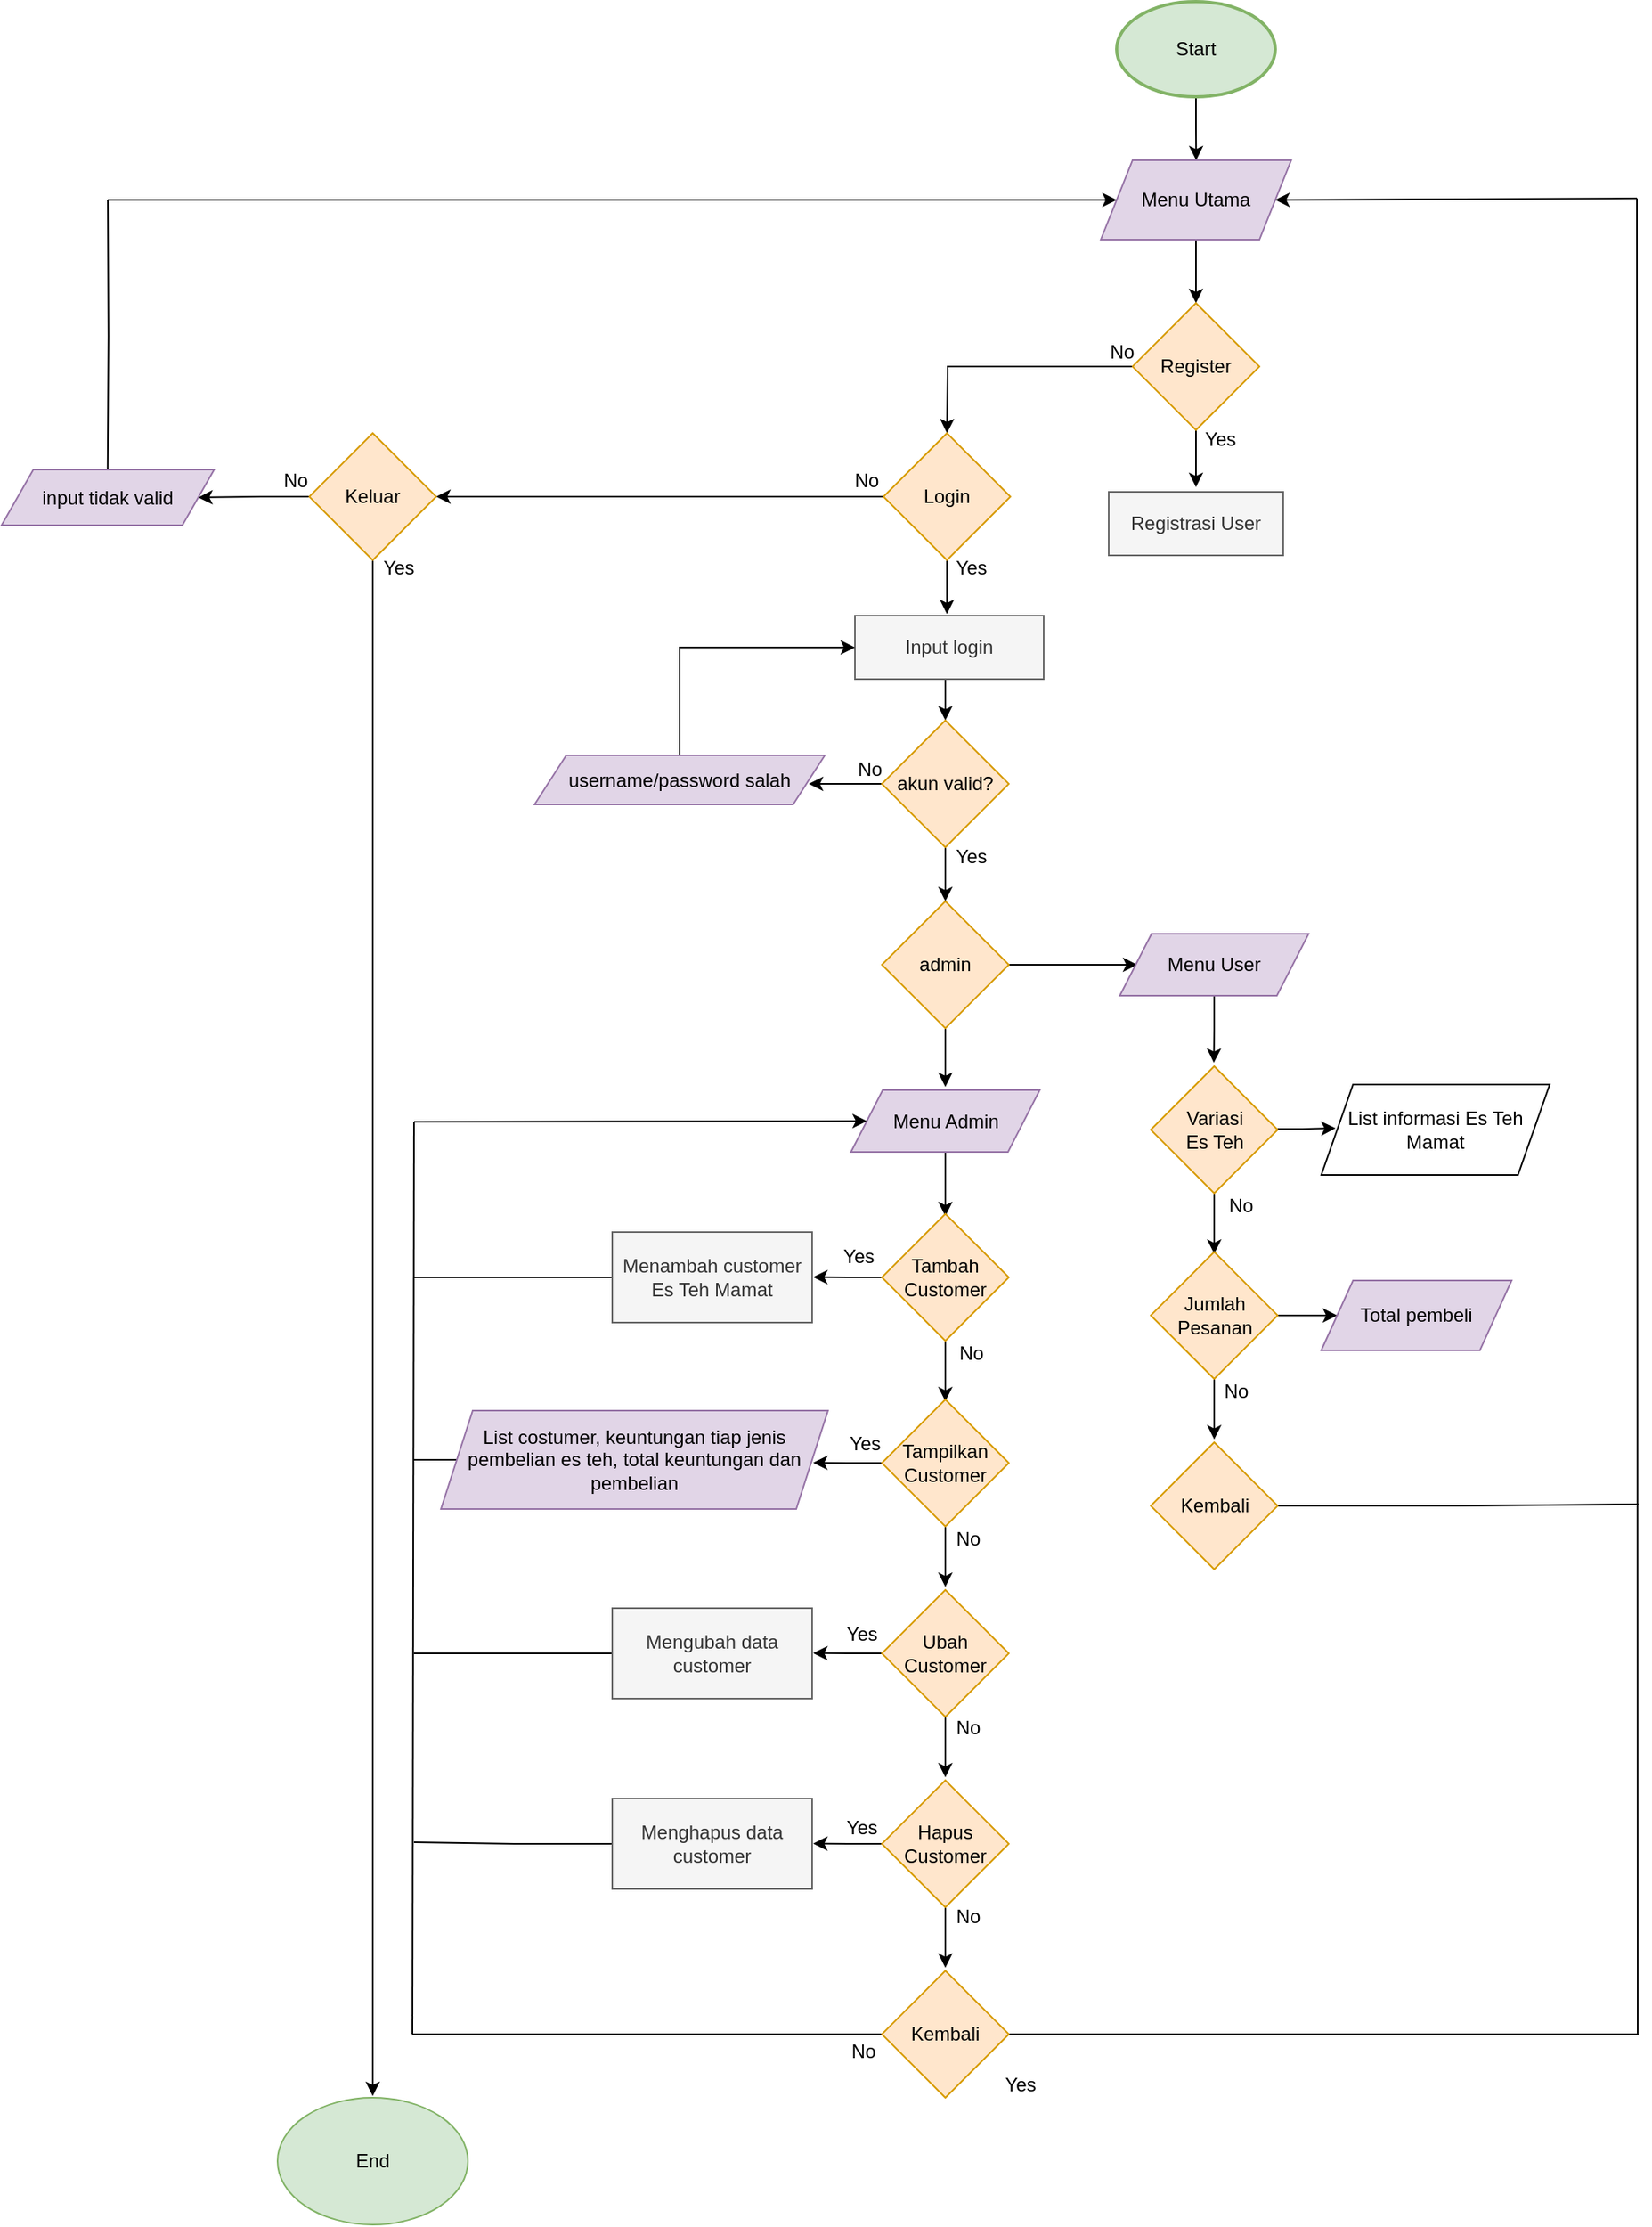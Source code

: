 <mxfile version="24.7.17">
  <diagram name="Page-1" id="psaYRLWhJM1OXI5JUv1E">
    <mxGraphModel dx="1657" dy="731" grid="0" gridSize="10" guides="1" tooltips="1" connect="1" arrows="1" fold="1" page="0" pageScale="1" pageWidth="1100" pageHeight="850" math="0" shadow="0">
      <root>
        <mxCell id="0" />
        <mxCell id="1" parent="0" />
        <mxCell id="k1Bq59QfBD5GOSJkM1TS-296" style="edgeStyle=orthogonalEdgeStyle;rounded=0;orthogonalLoop=1;jettySize=auto;html=1;exitX=0.5;exitY=1;exitDx=0;exitDy=0;exitPerimeter=0;" edge="1" parent="1" source="k1Bq59QfBD5GOSJkM1TS-295">
          <mxGeometry relative="1" as="geometry">
            <mxPoint x="570.143" y="120" as="targetPoint" />
          </mxGeometry>
        </mxCell>
        <mxCell id="k1Bq59QfBD5GOSJkM1TS-295" value="Start" style="strokeWidth=2;html=1;shape=mxgraph.flowchart.start_1;whiteSpace=wrap;fillColor=#d5e8d4;strokeColor=#82b366;" vertex="1" parent="1">
          <mxGeometry x="520" y="20" width="100" height="60" as="geometry" />
        </mxCell>
        <mxCell id="k1Bq59QfBD5GOSJkM1TS-300" style="edgeStyle=orthogonalEdgeStyle;rounded=0;orthogonalLoop=1;jettySize=auto;html=1;exitX=0.5;exitY=1;exitDx=0;exitDy=0;" edge="1" parent="1" source="k1Bq59QfBD5GOSJkM1TS-299">
          <mxGeometry relative="1" as="geometry">
            <mxPoint x="570" y="210" as="targetPoint" />
          </mxGeometry>
        </mxCell>
        <mxCell id="k1Bq59QfBD5GOSJkM1TS-299" value="Menu Utama" style="shape=parallelogram;perimeter=parallelogramPerimeter;whiteSpace=wrap;html=1;fixedSize=1;fillColor=#e1d5e7;strokeColor=#9673a6;" vertex="1" parent="1">
          <mxGeometry x="510" y="120" width="120" height="50" as="geometry" />
        </mxCell>
        <mxCell id="k1Bq59QfBD5GOSJkM1TS-311" style="edgeStyle=orthogonalEdgeStyle;rounded=0;orthogonalLoop=1;jettySize=auto;html=1;exitX=0;exitY=0.5;exitDx=0;exitDy=0;" edge="1" parent="1" source="k1Bq59QfBD5GOSJkM1TS-302">
          <mxGeometry relative="1" as="geometry">
            <mxPoint x="413" y="292" as="targetPoint" />
          </mxGeometry>
        </mxCell>
        <mxCell id="k1Bq59QfBD5GOSJkM1TS-338" style="edgeStyle=orthogonalEdgeStyle;rounded=0;orthogonalLoop=1;jettySize=auto;html=1;exitX=0.5;exitY=1;exitDx=0;exitDy=0;" edge="1" parent="1" source="k1Bq59QfBD5GOSJkM1TS-302">
          <mxGeometry relative="1" as="geometry">
            <mxPoint x="570" y="326" as="targetPoint" />
          </mxGeometry>
        </mxCell>
        <mxCell id="k1Bq59QfBD5GOSJkM1TS-302" value="Register" style="rhombus;whiteSpace=wrap;html=1;fillColor=#ffe6cc;strokeColor=#d79b00;" vertex="1" parent="1">
          <mxGeometry x="530" y="210" width="80" height="80" as="geometry" />
        </mxCell>
        <mxCell id="k1Bq59QfBD5GOSJkM1TS-309" value="Registrasi User" style="rounded=0;whiteSpace=wrap;html=1;fillColor=#f5f5f5;fontColor=#333333;strokeColor=#666666;" vertex="1" parent="1">
          <mxGeometry x="515" y="329" width="110" height="40" as="geometry" />
        </mxCell>
        <mxCell id="k1Bq59QfBD5GOSJkM1TS-314" value="No" style="text;html=1;align=center;verticalAlign=middle;resizable=0;points=[];autosize=1;strokeColor=none;fillColor=none;" vertex="1" parent="1">
          <mxGeometry x="506" y="228" width="33" height="26" as="geometry" />
        </mxCell>
        <mxCell id="k1Bq59QfBD5GOSJkM1TS-317" style="edgeStyle=orthogonalEdgeStyle;rounded=0;orthogonalLoop=1;jettySize=auto;html=1;exitX=0;exitY=0.5;exitDx=0;exitDy=0;entryX=1;entryY=0.5;entryDx=0;entryDy=0;" edge="1" parent="1" source="k1Bq59QfBD5GOSJkM1TS-315" target="k1Bq59QfBD5GOSJkM1TS-369">
          <mxGeometry relative="1" as="geometry">
            <mxPoint x="125" y="332" as="targetPoint" />
            <mxPoint x="327" y="333" as="sourcePoint" />
          </mxGeometry>
        </mxCell>
        <mxCell id="k1Bq59QfBD5GOSJkM1TS-339" style="edgeStyle=orthogonalEdgeStyle;rounded=0;orthogonalLoop=1;jettySize=auto;html=1;exitX=0.5;exitY=1;exitDx=0;exitDy=0;" edge="1" parent="1" source="k1Bq59QfBD5GOSJkM1TS-315">
          <mxGeometry relative="1" as="geometry">
            <mxPoint x="413" y="406" as="targetPoint" />
          </mxGeometry>
        </mxCell>
        <mxCell id="k1Bq59QfBD5GOSJkM1TS-315" value="Login" style="rhombus;whiteSpace=wrap;html=1;fillColor=#ffe6cc;strokeColor=#d79b00;" vertex="1" parent="1">
          <mxGeometry x="373" y="292" width="80" height="80" as="geometry" />
        </mxCell>
        <mxCell id="k1Bq59QfBD5GOSJkM1TS-320" style="edgeStyle=orthogonalEdgeStyle;rounded=0;orthogonalLoop=1;jettySize=auto;html=1;exitX=0.5;exitY=1;exitDx=0;exitDy=0;entryX=0.5;entryY=0;entryDx=0;entryDy=0;" edge="1" parent="1" source="k1Bq59QfBD5GOSJkM1TS-318" target="k1Bq59QfBD5GOSJkM1TS-319">
          <mxGeometry relative="1" as="geometry" />
        </mxCell>
        <mxCell id="k1Bq59QfBD5GOSJkM1TS-318" value="Input login" style="rounded=0;whiteSpace=wrap;html=1;fillColor=#f5f5f5;fontColor=#333333;strokeColor=#666666;" vertex="1" parent="1">
          <mxGeometry x="355" y="407" width="119" height="40" as="geometry" />
        </mxCell>
        <mxCell id="k1Bq59QfBD5GOSJkM1TS-321" style="edgeStyle=orthogonalEdgeStyle;rounded=0;orthogonalLoop=1;jettySize=auto;html=1;exitX=0;exitY=0.5;exitDx=0;exitDy=0;" edge="1" parent="1" source="k1Bq59QfBD5GOSJkM1TS-319">
          <mxGeometry relative="1" as="geometry">
            <mxPoint x="325.931" y="512.966" as="targetPoint" />
          </mxGeometry>
        </mxCell>
        <mxCell id="k1Bq59QfBD5GOSJkM1TS-341" style="edgeStyle=orthogonalEdgeStyle;rounded=0;orthogonalLoop=1;jettySize=auto;html=1;exitX=0.5;exitY=1;exitDx=0;exitDy=0;entryX=0.5;entryY=0;entryDx=0;entryDy=0;" edge="1" parent="1" source="k1Bq59QfBD5GOSJkM1TS-319" target="k1Bq59QfBD5GOSJkM1TS-327">
          <mxGeometry relative="1" as="geometry">
            <mxPoint x="412" y="580.5" as="targetPoint" />
          </mxGeometry>
        </mxCell>
        <mxCell id="k1Bq59QfBD5GOSJkM1TS-319" value="akun valid?" style="rhombus;whiteSpace=wrap;html=1;fillColor=#ffe6cc;strokeColor=#d79b00;" vertex="1" parent="1">
          <mxGeometry x="372" y="473" width="80" height="80" as="geometry" />
        </mxCell>
        <mxCell id="k1Bq59QfBD5GOSJkM1TS-326" style="edgeStyle=orthogonalEdgeStyle;rounded=0;orthogonalLoop=1;jettySize=auto;html=1;exitX=0.5;exitY=0;exitDx=0;exitDy=0;entryX=0;entryY=0.5;entryDx=0;entryDy=0;" edge="1" parent="1" source="k1Bq59QfBD5GOSJkM1TS-325" target="k1Bq59QfBD5GOSJkM1TS-318">
          <mxGeometry relative="1" as="geometry">
            <mxPoint x="244.667" y="427.333" as="targetPoint" />
          </mxGeometry>
        </mxCell>
        <mxCell id="k1Bq59QfBD5GOSJkM1TS-325" value="username/password salah" style="shape=parallelogram;perimeter=parallelogramPerimeter;whiteSpace=wrap;html=1;fixedSize=1;fillColor=#e1d5e7;strokeColor=#9673a6;" vertex="1" parent="1">
          <mxGeometry x="153" y="495" width="183" height="31" as="geometry" />
        </mxCell>
        <mxCell id="k1Bq59QfBD5GOSJkM1TS-343" style="edgeStyle=orthogonalEdgeStyle;rounded=0;orthogonalLoop=1;jettySize=auto;html=1;exitX=0.5;exitY=1;exitDx=0;exitDy=0;entryX=0.5;entryY=0;entryDx=0;entryDy=0;" edge="1" parent="1" source="k1Bq59QfBD5GOSJkM1TS-327">
          <mxGeometry relative="1" as="geometry">
            <mxPoint x="412" y="704" as="targetPoint" />
          </mxGeometry>
        </mxCell>
        <mxCell id="k1Bq59QfBD5GOSJkM1TS-345" value="" style="edgeStyle=orthogonalEdgeStyle;rounded=0;orthogonalLoop=1;jettySize=auto;html=1;" edge="1" parent="1" source="k1Bq59QfBD5GOSJkM1TS-327">
          <mxGeometry relative="1" as="geometry">
            <mxPoint x="533" y="627" as="targetPoint" />
          </mxGeometry>
        </mxCell>
        <mxCell id="k1Bq59QfBD5GOSJkM1TS-327" value="admin" style="rhombus;whiteSpace=wrap;html=1;fillColor=#ffe6cc;strokeColor=#d79b00;" vertex="1" parent="1">
          <mxGeometry x="372" y="587" width="80" height="80" as="geometry" />
        </mxCell>
        <mxCell id="k1Bq59QfBD5GOSJkM1TS-328" value="Yes" style="text;html=1;align=center;verticalAlign=middle;resizable=0;points=[];autosize=1;strokeColor=none;fillColor=none;" vertex="1" parent="1">
          <mxGeometry x="409" y="364" width="38" height="26" as="geometry" />
        </mxCell>
        <mxCell id="k1Bq59QfBD5GOSJkM1TS-329" value="No" style="text;html=1;align=center;verticalAlign=middle;resizable=0;points=[];autosize=1;strokeColor=none;fillColor=none;" vertex="1" parent="1">
          <mxGeometry x="345" y="309" width="33" height="26" as="geometry" />
        </mxCell>
        <mxCell id="k1Bq59QfBD5GOSJkM1TS-332" value="No" style="text;html=1;align=center;verticalAlign=middle;resizable=0;points=[];autosize=1;strokeColor=none;fillColor=none;" vertex="1" parent="1">
          <mxGeometry x="347" y="491" width="33" height="26" as="geometry" />
        </mxCell>
        <mxCell id="k1Bq59QfBD5GOSJkM1TS-333" value="Yes" style="text;html=1;align=center;verticalAlign=middle;resizable=0;points=[];autosize=1;strokeColor=none;fillColor=none;" vertex="1" parent="1">
          <mxGeometry x="409" y="546" width="38" height="26" as="geometry" />
        </mxCell>
        <mxCell id="k1Bq59QfBD5GOSJkM1TS-340" value="Yes" style="text;html=1;align=center;verticalAlign=middle;resizable=0;points=[];autosize=1;strokeColor=none;fillColor=none;" vertex="1" parent="1">
          <mxGeometry x="566" y="283" width="38" height="26" as="geometry" />
        </mxCell>
        <mxCell id="k1Bq59QfBD5GOSJkM1TS-402" style="edgeStyle=orthogonalEdgeStyle;rounded=0;orthogonalLoop=1;jettySize=auto;html=1;exitX=0.5;exitY=1;exitDx=0;exitDy=0;" edge="1" parent="1" source="k1Bq59QfBD5GOSJkM1TS-351">
          <mxGeometry relative="1" as="geometry">
            <mxPoint x="581.25" y="688.75" as="targetPoint" />
          </mxGeometry>
        </mxCell>
        <mxCell id="k1Bq59QfBD5GOSJkM1TS-351" value="Menu User" style="shape=parallelogram;perimeter=parallelogramPerimeter;whiteSpace=wrap;html=1;fixedSize=1;fillColor=#e1d5e7;strokeColor=#9673a6;" vertex="1" parent="1">
          <mxGeometry x="522" y="607.5" width="119" height="39" as="geometry" />
        </mxCell>
        <mxCell id="k1Bq59QfBD5GOSJkM1TS-353" style="edgeStyle=orthogonalEdgeStyle;rounded=0;orthogonalLoop=1;jettySize=auto;html=1;exitX=0.5;exitY=1;exitDx=0;exitDy=0;" edge="1" parent="1" source="k1Bq59QfBD5GOSJkM1TS-352">
          <mxGeometry relative="1" as="geometry">
            <mxPoint x="412" y="785.5" as="targetPoint" />
          </mxGeometry>
        </mxCell>
        <mxCell id="k1Bq59QfBD5GOSJkM1TS-352" value="Menu Admin" style="shape=parallelogram;perimeter=parallelogramPerimeter;whiteSpace=wrap;html=1;fixedSize=1;fillColor=#e1d5e7;strokeColor=#9673a6;" vertex="1" parent="1">
          <mxGeometry x="352.5" y="706" width="119" height="39" as="geometry" />
        </mxCell>
        <mxCell id="k1Bq59QfBD5GOSJkM1TS-355" style="edgeStyle=orthogonalEdgeStyle;rounded=0;orthogonalLoop=1;jettySize=auto;html=1;exitX=0;exitY=0.5;exitDx=0;exitDy=0;" edge="1" parent="1" source="k1Bq59QfBD5GOSJkM1TS-354">
          <mxGeometry relative="1" as="geometry">
            <mxPoint x="328.667" y="823.833" as="targetPoint" />
          </mxGeometry>
        </mxCell>
        <mxCell id="k1Bq59QfBD5GOSJkM1TS-356" style="edgeStyle=orthogonalEdgeStyle;rounded=0;orthogonalLoop=1;jettySize=auto;html=1;exitX=0.5;exitY=1;exitDx=0;exitDy=0;" edge="1" parent="1" source="k1Bq59QfBD5GOSJkM1TS-354">
          <mxGeometry relative="1" as="geometry">
            <mxPoint x="412" y="902.167" as="targetPoint" />
          </mxGeometry>
        </mxCell>
        <mxCell id="k1Bq59QfBD5GOSJkM1TS-354" value="Tambah Customer" style="rhombus;whiteSpace=wrap;html=1;fillColor=#ffe6cc;strokeColor=#d79b00;" vertex="1" parent="1">
          <mxGeometry x="372" y="784" width="80" height="80" as="geometry" />
        </mxCell>
        <mxCell id="k1Bq59QfBD5GOSJkM1TS-357" style="edgeStyle=orthogonalEdgeStyle;rounded=0;orthogonalLoop=1;jettySize=auto;html=1;exitX=0;exitY=0.5;exitDx=0;exitDy=0;" edge="1" parent="1" source="k1Bq59QfBD5GOSJkM1TS-359">
          <mxGeometry relative="1" as="geometry">
            <mxPoint x="328.667" y="940.833" as="targetPoint" />
          </mxGeometry>
        </mxCell>
        <mxCell id="k1Bq59QfBD5GOSJkM1TS-358" style="edgeStyle=orthogonalEdgeStyle;rounded=0;orthogonalLoop=1;jettySize=auto;html=1;exitX=0.5;exitY=1;exitDx=0;exitDy=0;" edge="1" parent="1" source="k1Bq59QfBD5GOSJkM1TS-359">
          <mxGeometry relative="1" as="geometry">
            <mxPoint x="412" y="1019.167" as="targetPoint" />
          </mxGeometry>
        </mxCell>
        <mxCell id="k1Bq59QfBD5GOSJkM1TS-359" value="Tampilkan Customer" style="rhombus;whiteSpace=wrap;html=1;fillColor=#ffe6cc;strokeColor=#d79b00;" vertex="1" parent="1">
          <mxGeometry x="372" y="901" width="80" height="80" as="geometry" />
        </mxCell>
        <mxCell id="k1Bq59QfBD5GOSJkM1TS-360" style="edgeStyle=orthogonalEdgeStyle;rounded=0;orthogonalLoop=1;jettySize=auto;html=1;exitX=0;exitY=0.5;exitDx=0;exitDy=0;" edge="1" parent="1" source="k1Bq59QfBD5GOSJkM1TS-362">
          <mxGeometry relative="1" as="geometry">
            <mxPoint x="328.667" y="1060.833" as="targetPoint" />
          </mxGeometry>
        </mxCell>
        <mxCell id="k1Bq59QfBD5GOSJkM1TS-361" style="edgeStyle=orthogonalEdgeStyle;rounded=0;orthogonalLoop=1;jettySize=auto;html=1;exitX=0.5;exitY=1;exitDx=0;exitDy=0;" edge="1" parent="1" source="k1Bq59QfBD5GOSJkM1TS-362">
          <mxGeometry relative="1" as="geometry">
            <mxPoint x="412" y="1139.167" as="targetPoint" />
          </mxGeometry>
        </mxCell>
        <mxCell id="k1Bq59QfBD5GOSJkM1TS-362" value="Ubah Customer" style="rhombus;whiteSpace=wrap;html=1;fillColor=#ffe6cc;strokeColor=#d79b00;" vertex="1" parent="1">
          <mxGeometry x="372" y="1021" width="80" height="80" as="geometry" />
        </mxCell>
        <mxCell id="k1Bq59QfBD5GOSJkM1TS-363" style="edgeStyle=orthogonalEdgeStyle;rounded=0;orthogonalLoop=1;jettySize=auto;html=1;exitX=0;exitY=0.5;exitDx=0;exitDy=0;" edge="1" parent="1" source="k1Bq59QfBD5GOSJkM1TS-365">
          <mxGeometry relative="1" as="geometry">
            <mxPoint x="328.667" y="1180.833" as="targetPoint" />
          </mxGeometry>
        </mxCell>
        <mxCell id="k1Bq59QfBD5GOSJkM1TS-364" style="edgeStyle=orthogonalEdgeStyle;rounded=0;orthogonalLoop=1;jettySize=auto;html=1;exitX=0.5;exitY=1;exitDx=0;exitDy=0;" edge="1" parent="1" source="k1Bq59QfBD5GOSJkM1TS-365">
          <mxGeometry relative="1" as="geometry">
            <mxPoint x="412" y="1259.167" as="targetPoint" />
          </mxGeometry>
        </mxCell>
        <mxCell id="k1Bq59QfBD5GOSJkM1TS-365" value="Hapus Customer" style="rhombus;whiteSpace=wrap;html=1;fillColor=#ffe6cc;strokeColor=#d79b00;" vertex="1" parent="1">
          <mxGeometry x="372" y="1141" width="80" height="80" as="geometry" />
        </mxCell>
        <mxCell id="k1Bq59QfBD5GOSJkM1TS-366" style="edgeStyle=orthogonalEdgeStyle;rounded=0;orthogonalLoop=1;jettySize=auto;html=1;exitX=0;exitY=0.5;exitDx=0;exitDy=0;endArrow=none;endFill=0;" edge="1" parent="1" source="k1Bq59QfBD5GOSJkM1TS-368">
          <mxGeometry relative="1" as="geometry">
            <mxPoint x="76" y="1301" as="targetPoint" />
          </mxGeometry>
        </mxCell>
        <mxCell id="k1Bq59QfBD5GOSJkM1TS-418" style="edgeStyle=orthogonalEdgeStyle;rounded=0;orthogonalLoop=1;jettySize=auto;html=1;exitX=1;exitY=0.5;exitDx=0;exitDy=0;endArrow=none;endFill=0;" edge="1" parent="1" source="k1Bq59QfBD5GOSJkM1TS-368">
          <mxGeometry relative="1" as="geometry">
            <mxPoint x="848" y="144" as="targetPoint" />
          </mxGeometry>
        </mxCell>
        <mxCell id="k1Bq59QfBD5GOSJkM1TS-368" value="Kembali" style="rhombus;whiteSpace=wrap;html=1;fillColor=#ffe6cc;strokeColor=#d79b00;" vertex="1" parent="1">
          <mxGeometry x="372" y="1261" width="80" height="80" as="geometry" />
        </mxCell>
        <mxCell id="k1Bq59QfBD5GOSJkM1TS-370" style="edgeStyle=orthogonalEdgeStyle;rounded=0;orthogonalLoop=1;jettySize=auto;html=1;exitX=0;exitY=0.5;exitDx=0;exitDy=0;" edge="1" parent="1" source="k1Bq59QfBD5GOSJkM1TS-369" target="k1Bq59QfBD5GOSJkM1TS-371">
          <mxGeometry relative="1" as="geometry">
            <mxPoint x="-41" y="332" as="targetPoint" />
          </mxGeometry>
        </mxCell>
        <mxCell id="k1Bq59QfBD5GOSJkM1TS-376" style="edgeStyle=orthogonalEdgeStyle;rounded=0;orthogonalLoop=1;jettySize=auto;html=1;exitX=0.5;exitY=1;exitDx=0;exitDy=0;" edge="1" parent="1" source="k1Bq59QfBD5GOSJkM1TS-369">
          <mxGeometry relative="1" as="geometry">
            <mxPoint x="51" y="1340" as="targetPoint" />
          </mxGeometry>
        </mxCell>
        <mxCell id="k1Bq59QfBD5GOSJkM1TS-369" value="Keluar" style="rhombus;whiteSpace=wrap;html=1;fillColor=#ffe6cc;strokeColor=#d79b00;" vertex="1" parent="1">
          <mxGeometry x="11" y="292" width="80" height="80" as="geometry" />
        </mxCell>
        <mxCell id="k1Bq59QfBD5GOSJkM1TS-375" style="edgeStyle=orthogonalEdgeStyle;rounded=0;orthogonalLoop=1;jettySize=auto;html=1;exitX=0.5;exitY=0;exitDx=0;exitDy=0;endArrow=none;endFill=0;" edge="1" parent="1">
          <mxGeometry relative="1" as="geometry">
            <mxPoint x="-116" y="145" as="targetPoint" />
            <mxPoint x="-116.11" y="315" as="sourcePoint" />
          </mxGeometry>
        </mxCell>
        <mxCell id="k1Bq59QfBD5GOSJkM1TS-371" value="input tidak valid" style="shape=parallelogram;perimeter=parallelogramPerimeter;whiteSpace=wrap;html=1;fixedSize=1;fillColor=#e1d5e7;strokeColor=#9673a6;" vertex="1" parent="1">
          <mxGeometry x="-183" y="315" width="134" height="35" as="geometry" />
        </mxCell>
        <mxCell id="k1Bq59QfBD5GOSJkM1TS-374" value="" style="endArrow=classic;html=1;rounded=0;" edge="1" parent="1" target="k1Bq59QfBD5GOSJkM1TS-299">
          <mxGeometry width="50" height="50" relative="1" as="geometry">
            <mxPoint x="-116" y="145" as="sourcePoint" />
            <mxPoint x="-37" y="68" as="targetPoint" />
          </mxGeometry>
        </mxCell>
        <mxCell id="k1Bq59QfBD5GOSJkM1TS-377" value="No" style="text;html=1;align=center;verticalAlign=middle;resizable=0;points=[];autosize=1;strokeColor=none;fillColor=none;" vertex="1" parent="1">
          <mxGeometry x="-15" y="309" width="33" height="26" as="geometry" />
        </mxCell>
        <mxCell id="k1Bq59QfBD5GOSJkM1TS-378" value="Yes" style="text;html=1;align=center;verticalAlign=middle;resizable=0;points=[];autosize=1;strokeColor=none;fillColor=none;" vertex="1" parent="1">
          <mxGeometry x="48" y="364" width="38" height="26" as="geometry" />
        </mxCell>
        <mxCell id="k1Bq59QfBD5GOSJkM1TS-385" style="edgeStyle=orthogonalEdgeStyle;rounded=0;orthogonalLoop=1;jettySize=auto;html=1;exitX=0;exitY=0.5;exitDx=0;exitDy=0;endArrow=none;endFill=0;" edge="1" parent="1" source="k1Bq59QfBD5GOSJkM1TS-379">
          <mxGeometry relative="1" as="geometry">
            <mxPoint x="77" y="824" as="targetPoint" />
          </mxGeometry>
        </mxCell>
        <mxCell id="k1Bq59QfBD5GOSJkM1TS-379" value="Menambah customer Es Teh Mamat" style="rounded=0;whiteSpace=wrap;html=1;fillColor=#f5f5f5;fontColor=#333333;strokeColor=#666666;" vertex="1" parent="1">
          <mxGeometry x="202" y="795.5" width="126" height="57" as="geometry" />
        </mxCell>
        <mxCell id="k1Bq59QfBD5GOSJkM1TS-388" style="edgeStyle=orthogonalEdgeStyle;rounded=0;orthogonalLoop=1;jettySize=auto;html=1;exitX=0;exitY=0.5;exitDx=0;exitDy=0;endArrow=none;endFill=0;" edge="1" parent="1" source="k1Bq59QfBD5GOSJkM1TS-380">
          <mxGeometry relative="1" as="geometry">
            <mxPoint x="77" y="1061" as="targetPoint" />
          </mxGeometry>
        </mxCell>
        <mxCell id="k1Bq59QfBD5GOSJkM1TS-380" value="Mengubah data customer" style="rounded=0;whiteSpace=wrap;html=1;fillColor=#f5f5f5;fontColor=#333333;strokeColor=#666666;" vertex="1" parent="1">
          <mxGeometry x="202" y="1032.5" width="126" height="57" as="geometry" />
        </mxCell>
        <mxCell id="k1Bq59QfBD5GOSJkM1TS-389" style="edgeStyle=orthogonalEdgeStyle;rounded=0;orthogonalLoop=1;jettySize=auto;html=1;exitX=0;exitY=0.5;exitDx=0;exitDy=0;endArrow=none;endFill=0;" edge="1" parent="1" source="k1Bq59QfBD5GOSJkM1TS-381">
          <mxGeometry relative="1" as="geometry">
            <mxPoint x="77" y="1180" as="targetPoint" />
          </mxGeometry>
        </mxCell>
        <mxCell id="k1Bq59QfBD5GOSJkM1TS-381" value="Menghapus data c&lt;span style=&quot;background-color: initial;&quot;&gt;ustomer&lt;/span&gt;" style="rounded=0;whiteSpace=wrap;html=1;fillColor=#f5f5f5;fontColor=#333333;strokeColor=#666666;" vertex="1" parent="1">
          <mxGeometry x="202" y="1152.5" width="126" height="57" as="geometry" />
        </mxCell>
        <mxCell id="k1Bq59QfBD5GOSJkM1TS-387" style="edgeStyle=orthogonalEdgeStyle;rounded=0;orthogonalLoop=1;jettySize=auto;html=1;exitX=0;exitY=0.5;exitDx=0;exitDy=0;endArrow=none;endFill=0;" edge="1" parent="1" source="k1Bq59QfBD5GOSJkM1TS-382">
          <mxGeometry relative="1" as="geometry">
            <mxPoint x="77" y="939" as="targetPoint" />
          </mxGeometry>
        </mxCell>
        <mxCell id="k1Bq59QfBD5GOSJkM1TS-382" value="List costumer, keuntungan tiap jenis pembelian es teh, total keuntungan dan pembelian" style="shape=parallelogram;perimeter=parallelogramPerimeter;whiteSpace=wrap;html=1;fixedSize=1;fillColor=#e1d5e7;strokeColor=#9673a6;" vertex="1" parent="1">
          <mxGeometry x="94" y="908" width="244" height="62" as="geometry" />
        </mxCell>
        <mxCell id="k1Bq59QfBD5GOSJkM1TS-390" value="" style="endArrow=none;html=1;rounded=0;endFill=0;" edge="1" parent="1">
          <mxGeometry width="50" height="50" relative="1" as="geometry">
            <mxPoint x="76" y="1301" as="sourcePoint" />
            <mxPoint x="77" y="726" as="targetPoint" />
          </mxGeometry>
        </mxCell>
        <mxCell id="k1Bq59QfBD5GOSJkM1TS-391" value="" style="endArrow=classic;html=1;rounded=0;entryX=0;entryY=0.5;entryDx=0;entryDy=0;" edge="1" parent="1" target="k1Bq59QfBD5GOSJkM1TS-352">
          <mxGeometry width="50" height="50" relative="1" as="geometry">
            <mxPoint x="77" y="726" as="sourcePoint" />
            <mxPoint x="127" y="691" as="targetPoint" />
          </mxGeometry>
        </mxCell>
        <mxCell id="k1Bq59QfBD5GOSJkM1TS-392" value="Yes" style="text;html=1;align=center;verticalAlign=middle;resizable=0;points=[];autosize=1;strokeColor=none;fillColor=none;" vertex="1" parent="1">
          <mxGeometry x="338" y="798" width="38" height="26" as="geometry" />
        </mxCell>
        <mxCell id="k1Bq59QfBD5GOSJkM1TS-393" value="No" style="text;html=1;align=center;verticalAlign=middle;resizable=0;points=[];autosize=1;strokeColor=none;fillColor=none;" vertex="1" parent="1">
          <mxGeometry x="411.5" y="859" width="33" height="26" as="geometry" />
        </mxCell>
        <mxCell id="k1Bq59QfBD5GOSJkM1TS-394" value="Yes" style="text;html=1;align=center;verticalAlign=middle;resizable=0;points=[];autosize=1;strokeColor=none;fillColor=none;" vertex="1" parent="1">
          <mxGeometry x="342" y="916" width="38" height="26" as="geometry" />
        </mxCell>
        <mxCell id="k1Bq59QfBD5GOSJkM1TS-395" value="No" style="text;html=1;align=center;verticalAlign=middle;resizable=0;points=[];autosize=1;strokeColor=none;fillColor=none;" vertex="1" parent="1">
          <mxGeometry x="409" y="976" width="33" height="26" as="geometry" />
        </mxCell>
        <mxCell id="k1Bq59QfBD5GOSJkM1TS-396" value="Yes" style="text;html=1;align=center;verticalAlign=middle;resizable=0;points=[];autosize=1;strokeColor=none;fillColor=none;" vertex="1" parent="1">
          <mxGeometry x="340" y="1036" width="38" height="26" as="geometry" />
        </mxCell>
        <mxCell id="k1Bq59QfBD5GOSJkM1TS-397" value="No" style="text;html=1;align=center;verticalAlign=middle;resizable=0;points=[];autosize=1;strokeColor=none;fillColor=none;" vertex="1" parent="1">
          <mxGeometry x="409" y="1095" width="33" height="26" as="geometry" />
        </mxCell>
        <mxCell id="k1Bq59QfBD5GOSJkM1TS-398" value="Yes" style="text;html=1;align=center;verticalAlign=middle;resizable=0;points=[];autosize=1;strokeColor=none;fillColor=none;" vertex="1" parent="1">
          <mxGeometry x="340" y="1158" width="38" height="26" as="geometry" />
        </mxCell>
        <mxCell id="k1Bq59QfBD5GOSJkM1TS-399" value="No" style="text;html=1;align=center;verticalAlign=middle;resizable=0;points=[];autosize=1;strokeColor=none;fillColor=none;" vertex="1" parent="1">
          <mxGeometry x="409" y="1214" width="33" height="26" as="geometry" />
        </mxCell>
        <mxCell id="k1Bq59QfBD5GOSJkM1TS-400" value="Yes" style="text;html=1;align=center;verticalAlign=middle;resizable=0;points=[];autosize=1;strokeColor=none;fillColor=none;" vertex="1" parent="1">
          <mxGeometry x="440" y="1320" width="38" height="26" as="geometry" />
        </mxCell>
        <mxCell id="k1Bq59QfBD5GOSJkM1TS-401" value="No" style="text;html=1;align=center;verticalAlign=middle;resizable=0;points=[];autosize=1;strokeColor=none;fillColor=none;" vertex="1" parent="1">
          <mxGeometry x="343" y="1299" width="33" height="26" as="geometry" />
        </mxCell>
        <mxCell id="k1Bq59QfBD5GOSJkM1TS-403" style="edgeStyle=orthogonalEdgeStyle;rounded=0;orthogonalLoop=1;jettySize=auto;html=1;exitX=0.5;exitY=1;exitDx=0;exitDy=0;" edge="1" parent="1" source="k1Bq59QfBD5GOSJkM1TS-404">
          <mxGeometry relative="1" as="geometry">
            <mxPoint x="581.5" y="809.167" as="targetPoint" />
          </mxGeometry>
        </mxCell>
        <mxCell id="k1Bq59QfBD5GOSJkM1TS-410" style="edgeStyle=orthogonalEdgeStyle;rounded=0;orthogonalLoop=1;jettySize=auto;html=1;exitX=1;exitY=0.5;exitDx=0;exitDy=0;" edge="1" parent="1">
          <mxGeometry relative="1" as="geometry">
            <mxPoint x="658" y="730" as="targetPoint" />
            <mxPoint x="621.5" y="730.5" as="sourcePoint" />
            <Array as="points">
              <mxPoint x="637" y="730.5" />
            </Array>
          </mxGeometry>
        </mxCell>
        <mxCell id="k1Bq59QfBD5GOSJkM1TS-404" value="Variasi&lt;div&gt;Es Teh&lt;/div&gt;" style="rhombus;whiteSpace=wrap;html=1;fillColor=#ffe6cc;strokeColor=#d79b00;" vertex="1" parent="1">
          <mxGeometry x="541.5" y="691" width="80" height="80" as="geometry" />
        </mxCell>
        <mxCell id="k1Bq59QfBD5GOSJkM1TS-405" style="edgeStyle=orthogonalEdgeStyle;rounded=0;orthogonalLoop=1;jettySize=auto;html=1;exitX=0.5;exitY=1;exitDx=0;exitDy=0;" edge="1" parent="1" source="k1Bq59QfBD5GOSJkM1TS-406">
          <mxGeometry relative="1" as="geometry">
            <mxPoint x="581.5" y="926.167" as="targetPoint" />
          </mxGeometry>
        </mxCell>
        <mxCell id="k1Bq59QfBD5GOSJkM1TS-413" style="edgeStyle=orthogonalEdgeStyle;rounded=0;orthogonalLoop=1;jettySize=auto;html=1;exitX=1;exitY=0.5;exitDx=0;exitDy=0;" edge="1" parent="1" source="k1Bq59QfBD5GOSJkM1TS-406">
          <mxGeometry relative="1" as="geometry">
            <mxPoint x="659" y="848" as="targetPoint" />
            <Array as="points">
              <mxPoint x="648" y="848" />
              <mxPoint x="648" y="848" />
            </Array>
          </mxGeometry>
        </mxCell>
        <mxCell id="k1Bq59QfBD5GOSJkM1TS-406" value="Jumlah Pesanan" style="rhombus;whiteSpace=wrap;html=1;fillColor=#ffe6cc;strokeColor=#d79b00;" vertex="1" parent="1">
          <mxGeometry x="541.5" y="808" width="80" height="80" as="geometry" />
        </mxCell>
        <mxCell id="k1Bq59QfBD5GOSJkM1TS-415" style="edgeStyle=orthogonalEdgeStyle;rounded=0;orthogonalLoop=1;jettySize=auto;html=1;exitX=1;exitY=0.5;exitDx=0;exitDy=0;endArrow=none;endFill=0;" edge="1" parent="1" source="k1Bq59QfBD5GOSJkM1TS-407">
          <mxGeometry relative="1" as="geometry">
            <mxPoint x="849" y="967" as="targetPoint" />
          </mxGeometry>
        </mxCell>
        <mxCell id="k1Bq59QfBD5GOSJkM1TS-407" value="Kembali" style="rhombus;whiteSpace=wrap;html=1;fillColor=#ffe6cc;strokeColor=#d79b00;" vertex="1" parent="1">
          <mxGeometry x="541.5" y="928" width="80" height="80" as="geometry" />
        </mxCell>
        <mxCell id="k1Bq59QfBD5GOSJkM1TS-408" value="No" style="text;html=1;align=center;verticalAlign=middle;resizable=0;points=[];autosize=1;strokeColor=none;fillColor=none;" vertex="1" parent="1">
          <mxGeometry x="581" y="766" width="33" height="26" as="geometry" />
        </mxCell>
        <mxCell id="k1Bq59QfBD5GOSJkM1TS-409" value="No" style="text;html=1;align=center;verticalAlign=middle;resizable=0;points=[];autosize=1;strokeColor=none;fillColor=none;" vertex="1" parent="1">
          <mxGeometry x="578.5" y="883" width="33" height="26" as="geometry" />
        </mxCell>
        <mxCell id="k1Bq59QfBD5GOSJkM1TS-416" value="List informasi Es Teh Mamat" style="shape=parallelogram;perimeter=parallelogramPerimeter;whiteSpace=wrap;html=1;fixedSize=1;" vertex="1" parent="1">
          <mxGeometry x="649" y="702.5" width="144" height="57" as="geometry" />
        </mxCell>
        <mxCell id="k1Bq59QfBD5GOSJkM1TS-417" value="Total pembeli" style="shape=parallelogram;perimeter=parallelogramPerimeter;whiteSpace=wrap;html=1;fixedSize=1;fillColor=#e1d5e7;strokeColor=#9673a6;" vertex="1" parent="1">
          <mxGeometry x="649" y="826" width="120" height="44" as="geometry" />
        </mxCell>
        <mxCell id="k1Bq59QfBD5GOSJkM1TS-419" value="" style="endArrow=classic;html=1;rounded=0;entryX=1;entryY=0.5;entryDx=0;entryDy=0;" edge="1" parent="1" target="k1Bq59QfBD5GOSJkM1TS-299">
          <mxGeometry width="50" height="50" relative="1" as="geometry">
            <mxPoint x="848" y="144" as="sourcePoint" />
            <mxPoint x="899" y="98" as="targetPoint" />
          </mxGeometry>
        </mxCell>
        <mxCell id="k1Bq59QfBD5GOSJkM1TS-420" value="End" style="ellipse;whiteSpace=wrap;html=1;fillColor=#d5e8d4;strokeColor=#82b366;" vertex="1" parent="1">
          <mxGeometry x="-9" y="1341" width="120" height="80" as="geometry" />
        </mxCell>
      </root>
    </mxGraphModel>
  </diagram>
</mxfile>
